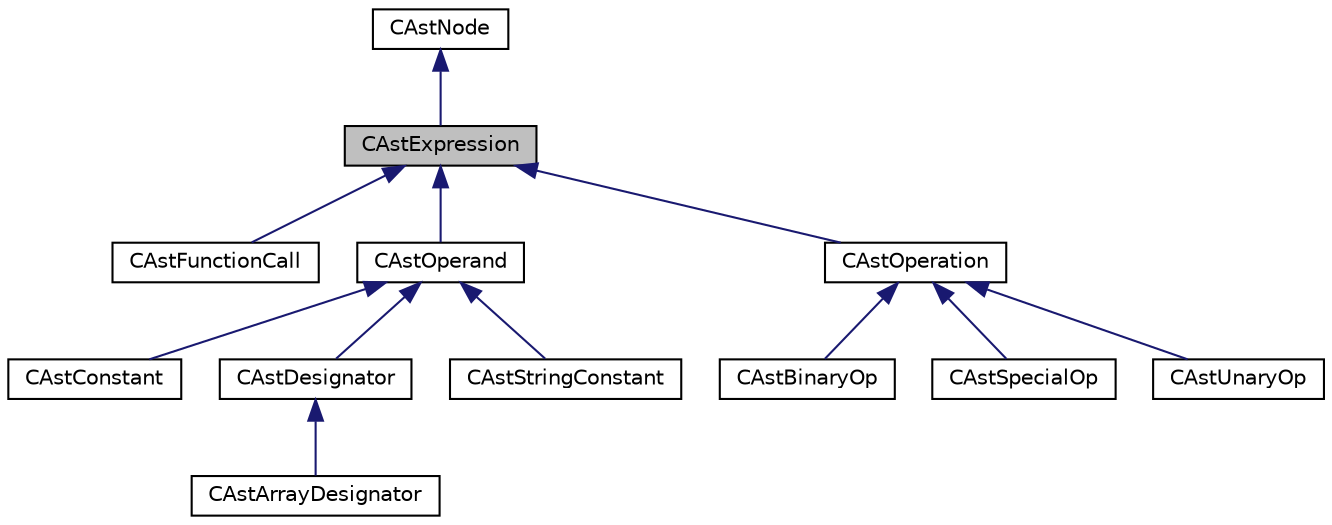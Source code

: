 digraph "CAstExpression"
{
  edge [fontname="Helvetica",fontsize="10",labelfontname="Helvetica",labelfontsize="10"];
  node [fontname="Helvetica",fontsize="10",shape=record];
  Node0 [label="CAstExpression",height=0.2,width=0.4,color="black", fillcolor="grey75", style="filled", fontcolor="black"];
  Node1 -> Node0 [dir="back",color="midnightblue",fontsize="10",style="solid",fontname="Helvetica"];
  Node1 [label="CAstNode",height=0.2,width=0.4,color="black", fillcolor="white", style="filled",URL="$classCAstNode.html",tooltip="AST base node. "];
  Node0 -> Node2 [dir="back",color="midnightblue",fontsize="10",style="solid",fontname="Helvetica"];
  Node2 [label="CAstFunctionCall",height=0.2,width=0.4,color="black", fillcolor="white", style="filled",URL="$classCAstFunctionCall.html",tooltip="AST function call node. "];
  Node0 -> Node3 [dir="back",color="midnightblue",fontsize="10",style="solid",fontname="Helvetica"];
  Node3 [label="CAstOperand",height=0.2,width=0.4,color="black", fillcolor="white", style="filled",URL="$classCAstOperand.html",tooltip="AST operand node. "];
  Node3 -> Node4 [dir="back",color="midnightblue",fontsize="10",style="solid",fontname="Helvetica"];
  Node4 [label="CAstConstant",height=0.2,width=0.4,color="black", fillcolor="white", style="filled",URL="$classCAstConstant.html",tooltip="AST constant operand node. "];
  Node3 -> Node5 [dir="back",color="midnightblue",fontsize="10",style="solid",fontname="Helvetica"];
  Node5 [label="CAstDesignator",height=0.2,width=0.4,color="black", fillcolor="white", style="filled",URL="$classCAstDesignator.html",tooltip="AST designator. "];
  Node5 -> Node6 [dir="back",color="midnightblue",fontsize="10",style="solid",fontname="Helvetica"];
  Node6 [label="CAstArrayDesignator",height=0.2,width=0.4,color="black", fillcolor="white", style="filled",URL="$classCAstArrayDesignator.html",tooltip="AST array designator. "];
  Node3 -> Node7 [dir="back",color="midnightblue",fontsize="10",style="solid",fontname="Helvetica"];
  Node7 [label="CAstStringConstant",height=0.2,width=0.4,color="black", fillcolor="white", style="filled",URL="$classCAstStringConstant.html",tooltip="AST string constant operand node. "];
  Node0 -> Node8 [dir="back",color="midnightblue",fontsize="10",style="solid",fontname="Helvetica"];
  Node8 [label="CAstOperation",height=0.2,width=0.4,color="black", fillcolor="white", style="filled",URL="$classCAstOperation.html",tooltip="AST operation node. "];
  Node8 -> Node9 [dir="back",color="midnightblue",fontsize="10",style="solid",fontname="Helvetica"];
  Node9 [label="CAstBinaryOp",height=0.2,width=0.4,color="black", fillcolor="white", style="filled",URL="$classCAstBinaryOp.html",tooltip="AST binary operation node. "];
  Node8 -> Node10 [dir="back",color="midnightblue",fontsize="10",style="solid",fontname="Helvetica"];
  Node10 [label="CAstSpecialOp",height=0.2,width=0.4,color="black", fillcolor="white", style="filled",URL="$classCAstSpecialOp.html",tooltip="AST special operation node. "];
  Node8 -> Node11 [dir="back",color="midnightblue",fontsize="10",style="solid",fontname="Helvetica"];
  Node11 [label="CAstUnaryOp",height=0.2,width=0.4,color="black", fillcolor="white", style="filled",URL="$classCAstUnaryOp.html",tooltip="AST unary operation node. "];
}
